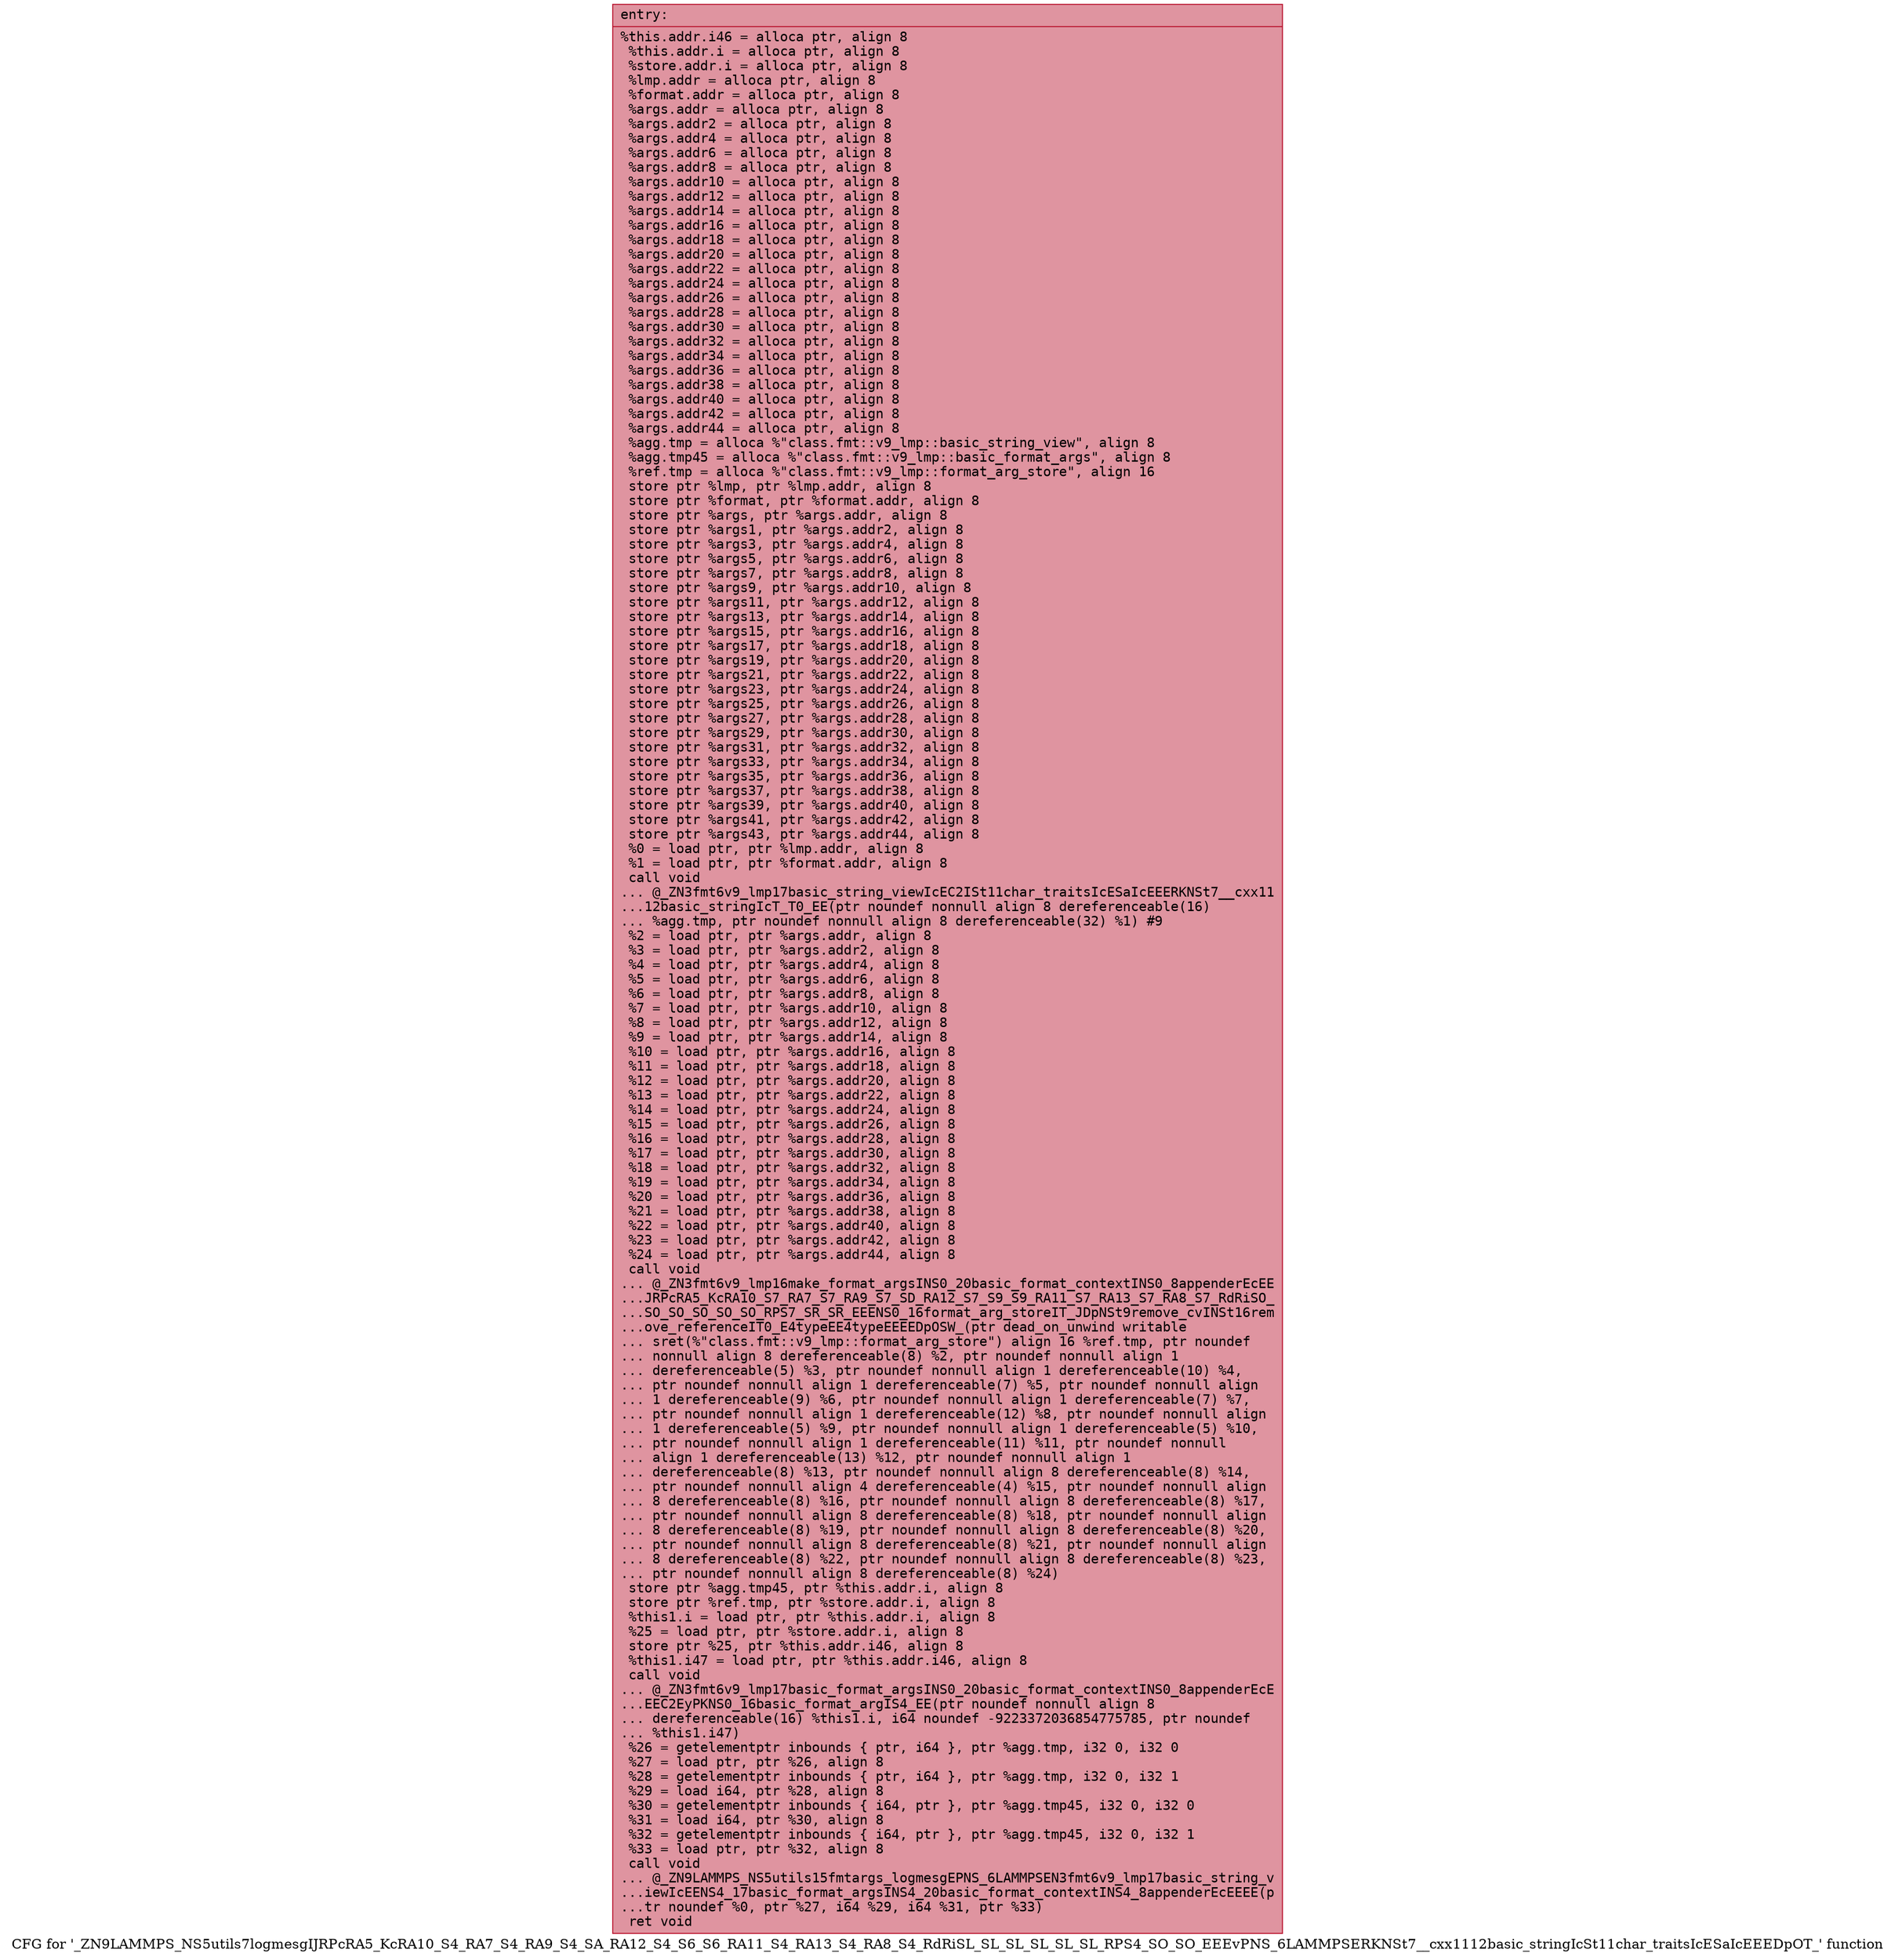 digraph "CFG for '_ZN9LAMMPS_NS5utils7logmesgIJRPcRA5_KcRA10_S4_RA7_S4_RA9_S4_SA_RA12_S4_S6_S6_RA11_S4_RA13_S4_RA8_S4_RdRiSL_SL_SL_SL_SL_SL_RPS4_SO_SO_EEEvPNS_6LAMMPSERKNSt7__cxx1112basic_stringIcSt11char_traitsIcESaIcEEEDpOT_' function" {
	label="CFG for '_ZN9LAMMPS_NS5utils7logmesgIJRPcRA5_KcRA10_S4_RA7_S4_RA9_S4_SA_RA12_S4_S6_S6_RA11_S4_RA13_S4_RA8_S4_RdRiSL_SL_SL_SL_SL_SL_RPS4_SO_SO_EEEvPNS_6LAMMPSERKNSt7__cxx1112basic_stringIcSt11char_traitsIcESaIcEEEDpOT_' function";

	Node0x557bd134df60 [shape=record,color="#b70d28ff", style=filled, fillcolor="#b70d2870" fontname="Courier",label="{entry:\l|  %this.addr.i46 = alloca ptr, align 8\l  %this.addr.i = alloca ptr, align 8\l  %store.addr.i = alloca ptr, align 8\l  %lmp.addr = alloca ptr, align 8\l  %format.addr = alloca ptr, align 8\l  %args.addr = alloca ptr, align 8\l  %args.addr2 = alloca ptr, align 8\l  %args.addr4 = alloca ptr, align 8\l  %args.addr6 = alloca ptr, align 8\l  %args.addr8 = alloca ptr, align 8\l  %args.addr10 = alloca ptr, align 8\l  %args.addr12 = alloca ptr, align 8\l  %args.addr14 = alloca ptr, align 8\l  %args.addr16 = alloca ptr, align 8\l  %args.addr18 = alloca ptr, align 8\l  %args.addr20 = alloca ptr, align 8\l  %args.addr22 = alloca ptr, align 8\l  %args.addr24 = alloca ptr, align 8\l  %args.addr26 = alloca ptr, align 8\l  %args.addr28 = alloca ptr, align 8\l  %args.addr30 = alloca ptr, align 8\l  %args.addr32 = alloca ptr, align 8\l  %args.addr34 = alloca ptr, align 8\l  %args.addr36 = alloca ptr, align 8\l  %args.addr38 = alloca ptr, align 8\l  %args.addr40 = alloca ptr, align 8\l  %args.addr42 = alloca ptr, align 8\l  %args.addr44 = alloca ptr, align 8\l  %agg.tmp = alloca %\"class.fmt::v9_lmp::basic_string_view\", align 8\l  %agg.tmp45 = alloca %\"class.fmt::v9_lmp::basic_format_args\", align 8\l  %ref.tmp = alloca %\"class.fmt::v9_lmp::format_arg_store\", align 16\l  store ptr %lmp, ptr %lmp.addr, align 8\l  store ptr %format, ptr %format.addr, align 8\l  store ptr %args, ptr %args.addr, align 8\l  store ptr %args1, ptr %args.addr2, align 8\l  store ptr %args3, ptr %args.addr4, align 8\l  store ptr %args5, ptr %args.addr6, align 8\l  store ptr %args7, ptr %args.addr8, align 8\l  store ptr %args9, ptr %args.addr10, align 8\l  store ptr %args11, ptr %args.addr12, align 8\l  store ptr %args13, ptr %args.addr14, align 8\l  store ptr %args15, ptr %args.addr16, align 8\l  store ptr %args17, ptr %args.addr18, align 8\l  store ptr %args19, ptr %args.addr20, align 8\l  store ptr %args21, ptr %args.addr22, align 8\l  store ptr %args23, ptr %args.addr24, align 8\l  store ptr %args25, ptr %args.addr26, align 8\l  store ptr %args27, ptr %args.addr28, align 8\l  store ptr %args29, ptr %args.addr30, align 8\l  store ptr %args31, ptr %args.addr32, align 8\l  store ptr %args33, ptr %args.addr34, align 8\l  store ptr %args35, ptr %args.addr36, align 8\l  store ptr %args37, ptr %args.addr38, align 8\l  store ptr %args39, ptr %args.addr40, align 8\l  store ptr %args41, ptr %args.addr42, align 8\l  store ptr %args43, ptr %args.addr44, align 8\l  %0 = load ptr, ptr %lmp.addr, align 8\l  %1 = load ptr, ptr %format.addr, align 8\l  call void\l... @_ZN3fmt6v9_lmp17basic_string_viewIcEC2ISt11char_traitsIcESaIcEEERKNSt7__cxx11\l...12basic_stringIcT_T0_EE(ptr noundef nonnull align 8 dereferenceable(16)\l... %agg.tmp, ptr noundef nonnull align 8 dereferenceable(32) %1) #9\l  %2 = load ptr, ptr %args.addr, align 8\l  %3 = load ptr, ptr %args.addr2, align 8\l  %4 = load ptr, ptr %args.addr4, align 8\l  %5 = load ptr, ptr %args.addr6, align 8\l  %6 = load ptr, ptr %args.addr8, align 8\l  %7 = load ptr, ptr %args.addr10, align 8\l  %8 = load ptr, ptr %args.addr12, align 8\l  %9 = load ptr, ptr %args.addr14, align 8\l  %10 = load ptr, ptr %args.addr16, align 8\l  %11 = load ptr, ptr %args.addr18, align 8\l  %12 = load ptr, ptr %args.addr20, align 8\l  %13 = load ptr, ptr %args.addr22, align 8\l  %14 = load ptr, ptr %args.addr24, align 8\l  %15 = load ptr, ptr %args.addr26, align 8\l  %16 = load ptr, ptr %args.addr28, align 8\l  %17 = load ptr, ptr %args.addr30, align 8\l  %18 = load ptr, ptr %args.addr32, align 8\l  %19 = load ptr, ptr %args.addr34, align 8\l  %20 = load ptr, ptr %args.addr36, align 8\l  %21 = load ptr, ptr %args.addr38, align 8\l  %22 = load ptr, ptr %args.addr40, align 8\l  %23 = load ptr, ptr %args.addr42, align 8\l  %24 = load ptr, ptr %args.addr44, align 8\l  call void\l... @_ZN3fmt6v9_lmp16make_format_argsINS0_20basic_format_contextINS0_8appenderEcEE\l...JRPcRA5_KcRA10_S7_RA7_S7_RA9_S7_SD_RA12_S7_S9_S9_RA11_S7_RA13_S7_RA8_S7_RdRiSO_\l...SO_SO_SO_SO_SO_RPS7_SR_SR_EEENS0_16format_arg_storeIT_JDpNSt9remove_cvINSt16rem\l...ove_referenceIT0_E4typeEE4typeEEEEDpOSW_(ptr dead_on_unwind writable\l... sret(%\"class.fmt::v9_lmp::format_arg_store\") align 16 %ref.tmp, ptr noundef\l... nonnull align 8 dereferenceable(8) %2, ptr noundef nonnull align 1\l... dereferenceable(5) %3, ptr noundef nonnull align 1 dereferenceable(10) %4,\l... ptr noundef nonnull align 1 dereferenceable(7) %5, ptr noundef nonnull align\l... 1 dereferenceable(9) %6, ptr noundef nonnull align 1 dereferenceable(7) %7,\l... ptr noundef nonnull align 1 dereferenceable(12) %8, ptr noundef nonnull align\l... 1 dereferenceable(5) %9, ptr noundef nonnull align 1 dereferenceable(5) %10,\l... ptr noundef nonnull align 1 dereferenceable(11) %11, ptr noundef nonnull\l... align 1 dereferenceable(13) %12, ptr noundef nonnull align 1\l... dereferenceable(8) %13, ptr noundef nonnull align 8 dereferenceable(8) %14,\l... ptr noundef nonnull align 4 dereferenceable(4) %15, ptr noundef nonnull align\l... 8 dereferenceable(8) %16, ptr noundef nonnull align 8 dereferenceable(8) %17,\l... ptr noundef nonnull align 8 dereferenceable(8) %18, ptr noundef nonnull align\l... 8 dereferenceable(8) %19, ptr noundef nonnull align 8 dereferenceable(8) %20,\l... ptr noundef nonnull align 8 dereferenceable(8) %21, ptr noundef nonnull align\l... 8 dereferenceable(8) %22, ptr noundef nonnull align 8 dereferenceable(8) %23,\l... ptr noundef nonnull align 8 dereferenceable(8) %24)\l  store ptr %agg.tmp45, ptr %this.addr.i, align 8\l  store ptr %ref.tmp, ptr %store.addr.i, align 8\l  %this1.i = load ptr, ptr %this.addr.i, align 8\l  %25 = load ptr, ptr %store.addr.i, align 8\l  store ptr %25, ptr %this.addr.i46, align 8\l  %this1.i47 = load ptr, ptr %this.addr.i46, align 8\l  call void\l... @_ZN3fmt6v9_lmp17basic_format_argsINS0_20basic_format_contextINS0_8appenderEcE\l...EEC2EyPKNS0_16basic_format_argIS4_EE(ptr noundef nonnull align 8\l... dereferenceable(16) %this1.i, i64 noundef -9223372036854775785, ptr noundef\l... %this1.i47)\l  %26 = getelementptr inbounds \{ ptr, i64 \}, ptr %agg.tmp, i32 0, i32 0\l  %27 = load ptr, ptr %26, align 8\l  %28 = getelementptr inbounds \{ ptr, i64 \}, ptr %agg.tmp, i32 0, i32 1\l  %29 = load i64, ptr %28, align 8\l  %30 = getelementptr inbounds \{ i64, ptr \}, ptr %agg.tmp45, i32 0, i32 0\l  %31 = load i64, ptr %30, align 8\l  %32 = getelementptr inbounds \{ i64, ptr \}, ptr %agg.tmp45, i32 0, i32 1\l  %33 = load ptr, ptr %32, align 8\l  call void\l... @_ZN9LAMMPS_NS5utils15fmtargs_logmesgEPNS_6LAMMPSEN3fmt6v9_lmp17basic_string_v\l...iewIcEENS4_17basic_format_argsINS4_20basic_format_contextINS4_8appenderEcEEEE(p\l...tr noundef %0, ptr %27, i64 %29, i64 %31, ptr %33)\l  ret void\l}"];
}
